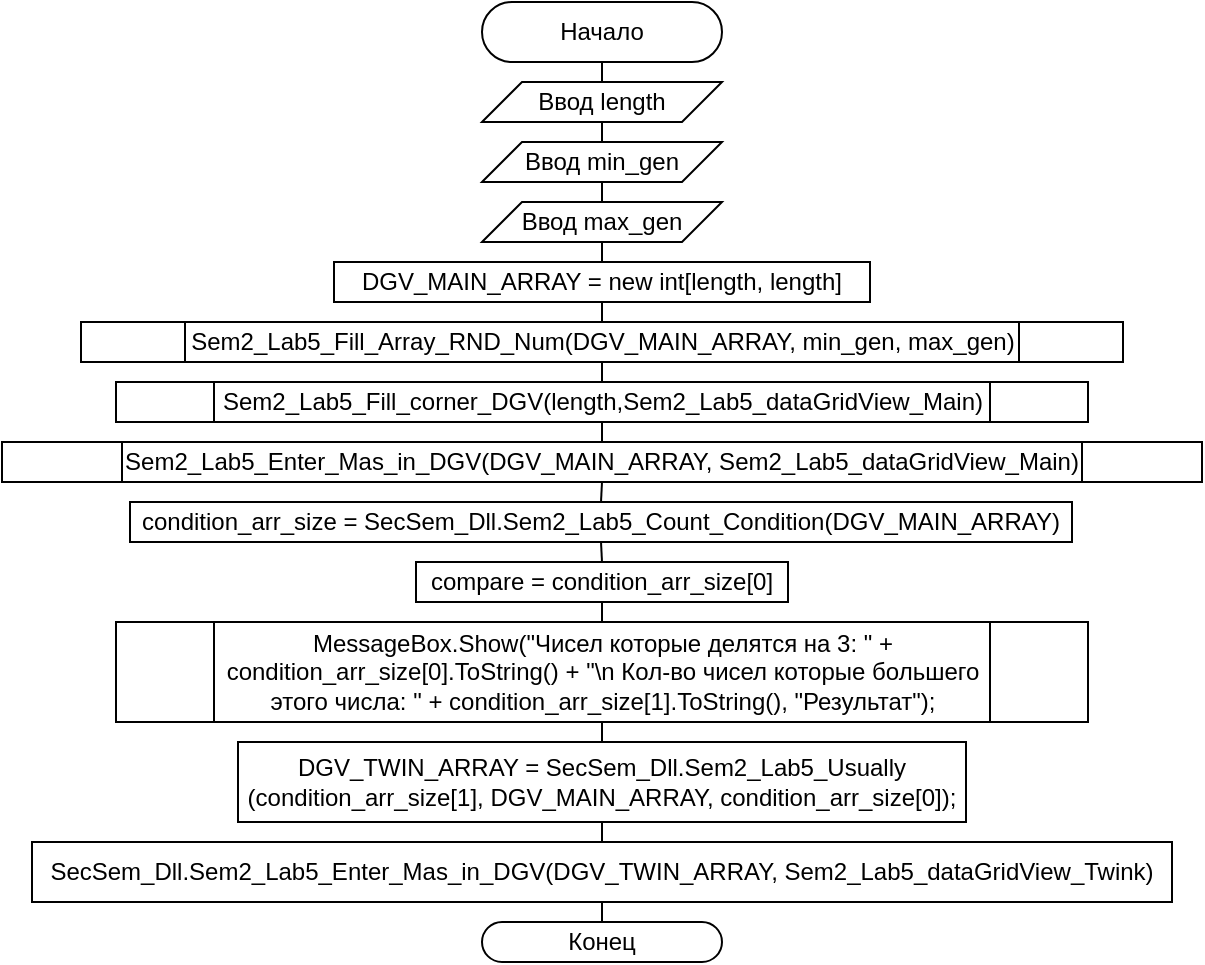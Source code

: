 <mxfile version="24.4.13" type="device">
  <diagram name="Страница — 1" id="sXNy4hhDkdhZQIGHzKrt">
    <mxGraphModel dx="1220" dy="864" grid="1" gridSize="10" guides="1" tooltips="1" connect="1" arrows="1" fold="1" page="1" pageScale="1" pageWidth="827" pageHeight="1169" math="0" shadow="0">
      <root>
        <mxCell id="0" />
        <mxCell id="1" parent="0" />
        <mxCell id="w4VG-nZ6VcwN2V-ODROd-1" value="Начало" style="rounded=1;whiteSpace=wrap;html=1;arcSize=50;" vertex="1" parent="1">
          <mxGeometry x="354" y="60" width="120" height="30" as="geometry" />
        </mxCell>
        <mxCell id="w4VG-nZ6VcwN2V-ODROd-4" value="" style="endArrow=none;html=1;rounded=0;entryX=0.5;entryY=1;entryDx=0;entryDy=0;exitX=0.5;exitY=0;exitDx=0;exitDy=0;" edge="1" parent="1" source="w4VG-nZ6VcwN2V-ODROd-5" target="w4VG-nZ6VcwN2V-ODROd-1">
          <mxGeometry width="50" height="50" relative="1" as="geometry">
            <mxPoint x="414" y="100" as="sourcePoint" />
            <mxPoint x="420" y="120" as="targetPoint" />
          </mxGeometry>
        </mxCell>
        <mxCell id="w4VG-nZ6VcwN2V-ODROd-5" value="Ввод&amp;nbsp;length" style="shape=parallelogram;perimeter=parallelogramPerimeter;whiteSpace=wrap;html=1;fixedSize=1;" vertex="1" parent="1">
          <mxGeometry x="354" y="100" width="120" height="20" as="geometry" />
        </mxCell>
        <mxCell id="w4VG-nZ6VcwN2V-ODROd-6" value="" style="endArrow=none;html=1;rounded=0;entryX=0.5;entryY=0;entryDx=0;entryDy=0;exitX=0.5;exitY=1;exitDx=0;exitDy=0;" edge="1" parent="1" source="w4VG-nZ6VcwN2V-ODROd-5" target="w4VG-nZ6VcwN2V-ODROd-7">
          <mxGeometry width="50" height="50" relative="1" as="geometry">
            <mxPoint x="430" y="140" as="sourcePoint" />
            <mxPoint x="410" y="140" as="targetPoint" />
          </mxGeometry>
        </mxCell>
        <mxCell id="w4VG-nZ6VcwN2V-ODROd-7" value="Ввод&amp;nbsp;min_gen" style="shape=parallelogram;perimeter=parallelogramPerimeter;whiteSpace=wrap;html=1;fixedSize=1;" vertex="1" parent="1">
          <mxGeometry x="354" y="130" width="120" height="20" as="geometry" />
        </mxCell>
        <mxCell id="w4VG-nZ6VcwN2V-ODROd-8" value="" style="endArrow=none;html=1;rounded=0;entryX=0.5;entryY=1;entryDx=0;entryDy=0;exitX=0.5;exitY=0;exitDx=0;exitDy=0;" edge="1" parent="1" source="w4VG-nZ6VcwN2V-ODROd-9" target="w4VG-nZ6VcwN2V-ODROd-7">
          <mxGeometry width="50" height="50" relative="1" as="geometry">
            <mxPoint x="414" y="160" as="sourcePoint" />
            <mxPoint x="410" y="140" as="targetPoint" />
          </mxGeometry>
        </mxCell>
        <mxCell id="w4VG-nZ6VcwN2V-ODROd-9" value="Ввод max_gen" style="shape=parallelogram;perimeter=parallelogramPerimeter;whiteSpace=wrap;html=1;fixedSize=1;" vertex="1" parent="1">
          <mxGeometry x="354" y="160" width="120" height="20" as="geometry" />
        </mxCell>
        <mxCell id="w4VG-nZ6VcwN2V-ODROd-10" value="" style="endArrow=none;html=1;rounded=0;entryX=0.5;entryY=1;entryDx=0;entryDy=0;exitX=0.5;exitY=0;exitDx=0;exitDy=0;" edge="1" parent="1" source="w4VG-nZ6VcwN2V-ODROd-11" target="w4VG-nZ6VcwN2V-ODROd-9">
          <mxGeometry width="50" height="50" relative="1" as="geometry">
            <mxPoint x="350" y="210" as="sourcePoint" />
            <mxPoint x="400" y="160" as="targetPoint" />
          </mxGeometry>
        </mxCell>
        <mxCell id="w4VG-nZ6VcwN2V-ODROd-11" value="DGV_MAIN_ARRAY = new int[length, length]" style="rounded=0;whiteSpace=wrap;html=1;" vertex="1" parent="1">
          <mxGeometry x="280" y="190" width="268" height="20" as="geometry" />
        </mxCell>
        <mxCell id="w4VG-nZ6VcwN2V-ODROd-12" value="" style="endArrow=none;html=1;rounded=0;exitX=0.5;exitY=1;exitDx=0;exitDy=0;entryX=0.5;entryY=0;entryDx=0;entryDy=0;" edge="1" parent="1" source="w4VG-nZ6VcwN2V-ODROd-11" target="w4VG-nZ6VcwN2V-ODROd-13">
          <mxGeometry width="50" height="50" relative="1" as="geometry">
            <mxPoint x="340" y="260" as="sourcePoint" />
            <mxPoint x="390" y="210" as="targetPoint" />
          </mxGeometry>
        </mxCell>
        <mxCell id="w4VG-nZ6VcwN2V-ODROd-13" value="Sem2_Lab5_Fill_Array_RND_Num(DGV_MAIN_ARRAY, min_gen, max_gen)" style="shape=process;whiteSpace=wrap;html=1;backgroundOutline=1;" vertex="1" parent="1">
          <mxGeometry x="153.5" y="220" width="521" height="20" as="geometry" />
        </mxCell>
        <mxCell id="w4VG-nZ6VcwN2V-ODROd-14" value="" style="endArrow=none;html=1;rounded=0;exitX=0.5;exitY=1;exitDx=0;exitDy=0;entryX=0.5;entryY=0;entryDx=0;entryDy=0;" edge="1" parent="1" source="w4VG-nZ6VcwN2V-ODROd-13" target="w4VG-nZ6VcwN2V-ODROd-15">
          <mxGeometry width="50" height="50" relative="1" as="geometry">
            <mxPoint x="270" y="310" as="sourcePoint" />
            <mxPoint x="400" y="360" as="targetPoint" />
          </mxGeometry>
        </mxCell>
        <mxCell id="w4VG-nZ6VcwN2V-ODROd-15" value="Sem2_Lab5_Fill_corner_DGV(length,Sem2_Lab5_dataGridView_Main)" style="shape=process;whiteSpace=wrap;html=1;backgroundOutline=1;" vertex="1" parent="1">
          <mxGeometry x="171" y="250" width="486" height="20" as="geometry" />
        </mxCell>
        <mxCell id="w4VG-nZ6VcwN2V-ODROd-16" value="" style="endArrow=none;html=1;rounded=0;exitX=0.5;exitY=1;exitDx=0;exitDy=0;entryX=0.5;entryY=0;entryDx=0;entryDy=0;" edge="1" parent="1" source="w4VG-nZ6VcwN2V-ODROd-15" target="w4VG-nZ6VcwN2V-ODROd-17">
          <mxGeometry width="50" height="50" relative="1" as="geometry">
            <mxPoint x="270" y="310" as="sourcePoint" />
            <mxPoint x="320" y="260" as="targetPoint" />
          </mxGeometry>
        </mxCell>
        <mxCell id="w4VG-nZ6VcwN2V-ODROd-17" value="Sem2_Lab5_Enter_Mas_in_DGV(DGV_MAIN_ARRAY, Sem2_Lab5_dataGridView_Main)" style="shape=process;whiteSpace=wrap;html=1;backgroundOutline=1;" vertex="1" parent="1">
          <mxGeometry x="114" y="280" width="600" height="20" as="geometry" />
        </mxCell>
        <mxCell id="w4VG-nZ6VcwN2V-ODROd-19" value="" style="endArrow=none;html=1;rounded=0;entryX=0.5;entryY=0;entryDx=0;entryDy=0;exitX=0.5;exitY=1;exitDx=0;exitDy=0;" edge="1" target="w4VG-nZ6VcwN2V-ODROd-21" parent="1" source="w4VG-nZ6VcwN2V-ODROd-17">
          <mxGeometry width="50" height="50" relative="1" as="geometry">
            <mxPoint x="359" y="500" as="sourcePoint" />
            <mxPoint x="359" y="520" as="targetPoint" />
          </mxGeometry>
        </mxCell>
        <mxCell id="w4VG-nZ6VcwN2V-ODROd-21" value="condition_arr_size = SecSem_Dll.Sem2_Lab5_Count_Condition(DGV_MAIN_ARRAY)" style="rounded=0;whiteSpace=wrap;html=1;" vertex="1" parent="1">
          <mxGeometry x="178" y="310" width="471" height="20" as="geometry" />
        </mxCell>
        <mxCell id="w4VG-nZ6VcwN2V-ODROd-23" value="" style="endArrow=none;html=1;rounded=0;entryX=0.5;entryY=0;entryDx=0;entryDy=0;exitX=0.5;exitY=1;exitDx=0;exitDy=0;" edge="1" target="w4VG-nZ6VcwN2V-ODROd-24" parent="1" source="w4VG-nZ6VcwN2V-ODROd-21">
          <mxGeometry width="50" height="50" relative="1" as="geometry">
            <mxPoint x="160" y="560" as="sourcePoint" />
            <mxPoint x="76.0" y="560" as="targetPoint" />
          </mxGeometry>
        </mxCell>
        <mxCell id="w4VG-nZ6VcwN2V-ODROd-24" value="compare = condition_arr_size[0]" style="rounded=0;whiteSpace=wrap;html=1;" vertex="1" parent="1">
          <mxGeometry x="321" y="340" width="186" height="20" as="geometry" />
        </mxCell>
        <mxCell id="w4VG-nZ6VcwN2V-ODROd-26" value="" style="endArrow=none;html=1;rounded=0;entryX=0.5;entryY=0;entryDx=0;entryDy=0;exitX=0.5;exitY=1;exitDx=0;exitDy=0;" edge="1" target="w4VG-nZ6VcwN2V-ODROd-27" parent="1" source="w4VG-nZ6VcwN2V-ODROd-24">
          <mxGeometry width="50" height="50" relative="1" as="geometry">
            <mxPoint x="170" y="480" as="sourcePoint" />
            <mxPoint x="200" y="400" as="targetPoint" />
          </mxGeometry>
        </mxCell>
        <mxCell id="w4VG-nZ6VcwN2V-ODROd-27" value="MessageBox.Show(&quot;Чисел которые делятся на 3: &quot; + condition_arr_size[0].ToString() + &quot;\n Кол-во чисел которые большего этого числа: &quot; + condition_arr_size[1].ToString(), &quot;Результат&quot;);" style="shape=process;whiteSpace=wrap;html=1;backgroundOutline=1;" vertex="1" parent="1">
          <mxGeometry x="171" y="370" width="486" height="50" as="geometry" />
        </mxCell>
        <mxCell id="w4VG-nZ6VcwN2V-ODROd-28" value="" style="endArrow=none;html=1;rounded=0;entryX=0.5;entryY=0;entryDx=0;entryDy=0;exitX=0.5;exitY=1;exitDx=0;exitDy=0;" edge="1" target="w4VG-nZ6VcwN2V-ODROd-29" parent="1" source="w4VG-nZ6VcwN2V-ODROd-27">
          <mxGeometry width="50" height="50" relative="1" as="geometry">
            <mxPoint x="380.0" y="700" as="sourcePoint" />
            <mxPoint x="296.0" y="700" as="targetPoint" />
          </mxGeometry>
        </mxCell>
        <mxCell id="w4VG-nZ6VcwN2V-ODROd-29" value="DGV_TWIN_ARRAY = SecSem_Dll.Sem2_Lab5_Usually&lt;br&gt;(condition_arr_size[1], DGV_MAIN_ARRAY, condition_arr_size[0]);" style="rounded=0;whiteSpace=wrap;html=1;" vertex="1" parent="1">
          <mxGeometry x="232" y="430" width="364" height="40" as="geometry" />
        </mxCell>
        <mxCell id="w4VG-nZ6VcwN2V-ODROd-30" value="" style="endArrow=none;html=1;rounded=0;entryX=0.5;entryY=1;entryDx=0;entryDy=0;exitX=0.5;exitY=0;exitDx=0;exitDy=0;" edge="1" target="w4VG-nZ6VcwN2V-ODROd-29" parent="1" source="w4VG-nZ6VcwN2V-ODROd-32">
          <mxGeometry width="50" height="50" relative="1" as="geometry">
            <mxPoint x="380.0" y="780" as="sourcePoint" />
            <mxPoint x="376.0" y="770" as="targetPoint" />
          </mxGeometry>
        </mxCell>
        <mxCell id="w4VG-nZ6VcwN2V-ODROd-32" value="SecSem_Dll.Sem2_Lab5_Enter_Mas_in_DGV(DGV_TWIN_ARRAY, Sem2_Lab5_dataGridView_Twink)" style="rounded=0;whiteSpace=wrap;html=1;" vertex="1" parent="1">
          <mxGeometry x="129" y="480" width="570" height="30" as="geometry" />
        </mxCell>
        <mxCell id="w4VG-nZ6VcwN2V-ODROd-33" value="Конец" style="rounded=1;whiteSpace=wrap;html=1;arcSize=50;" vertex="1" parent="1">
          <mxGeometry x="354" y="520" width="120" height="20" as="geometry" />
        </mxCell>
        <mxCell id="w4VG-nZ6VcwN2V-ODROd-34" value="" style="endArrow=none;html=1;rounded=0;entryX=0.5;entryY=0;entryDx=0;entryDy=0;exitX=0.5;exitY=1;exitDx=0;exitDy=0;" edge="1" target="w4VG-nZ6VcwN2V-ODROd-33" parent="1" source="w4VG-nZ6VcwN2V-ODROd-32">
          <mxGeometry width="50" height="50" relative="1" as="geometry">
            <mxPoint x="310" y="560" as="sourcePoint" />
            <mxPoint x="340" y="600" as="targetPoint" />
          </mxGeometry>
        </mxCell>
      </root>
    </mxGraphModel>
  </diagram>
</mxfile>
